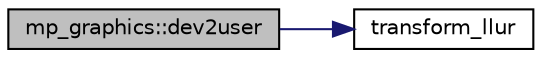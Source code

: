 digraph "mp_graphics::dev2user"
{
  edge [fontname="Helvetica",fontsize="10",labelfontname="Helvetica",labelfontsize="10"];
  node [fontname="Helvetica",fontsize="10",shape=record];
  rankdir="LR";
  Node1829 [label="mp_graphics::dev2user",height=0.2,width=0.4,color="black", fillcolor="grey75", style="filled", fontcolor="black"];
  Node1829 -> Node1830 [color="midnightblue",fontsize="10",style="solid",fontname="Helvetica"];
  Node1830 [label="transform_llur",height=0.2,width=0.4,color="black", fillcolor="white", style="filled",URL="$d9/d29/draw_8_c.html#af38b139f64e19404b9a944c7188d4aff"];
}
